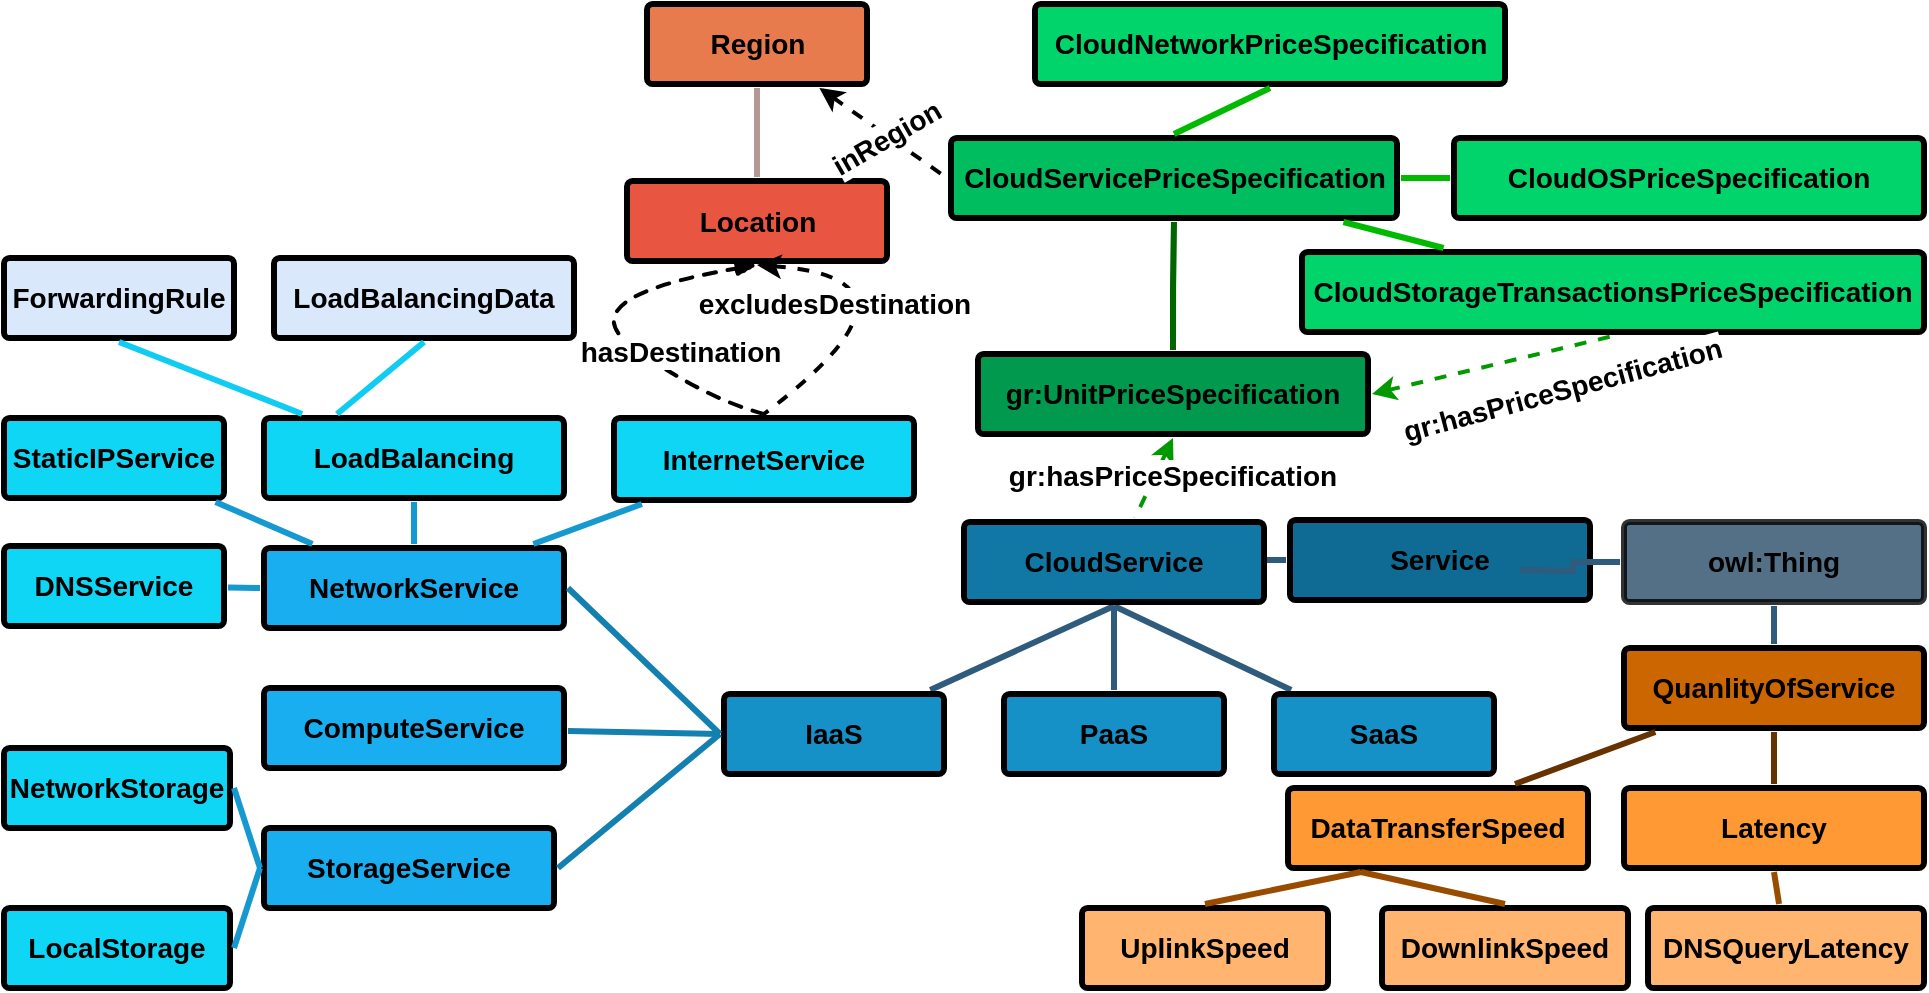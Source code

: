 <mxfile version="10.6.0" type="github"><diagram id="6a731a19-8d31-9384-78a2-239565b7b9f0" name="Page-1"><mxGraphModel dx="1378" dy="706" grid="1" gridSize="10" guides="1" tooltips="1" connect="1" arrows="1" fold="1" page="1" pageScale="1" pageWidth="1169" pageHeight="827" background="#ffffff" math="0" shadow="0"><root><mxCell id="0"/><mxCell id="1" parent="0"/><mxCell id="ms14fVQaWxtQWSle1kQn-1782" value="" style="edgeStyle=orthogonalEdgeStyle;rounded=0;orthogonalLoop=1;jettySize=auto;html=1;strokeWidth=3;strokeColor=#2F5B7C;endArrow=none;endFill=0;fontSize=14;fontStyle=1;fontColor=#000000;" parent="1" source="1749" target="ms14fVQaWxtQWSle1kQn-1780" edge="1"><mxGeometry relative="1" as="geometry"/></mxCell><mxCell id="1749" value="&lt;span style=&quot;font-size: 14px;&quot;&gt;Service&lt;/span&gt;" style="rounded=1;whiteSpace=wrap;html=1;shadow=0;labelBackgroundColor=none;strokeColor=#000000;strokeWidth=3;fillColor=#0F6B94;fontFamily=Helvetica;fontSize=14;fontColor=#000000;align=center;fontStyle=1;spacing=5;arcSize=7;perimeterSpacing=2;gradientColor=none;" parent="1" vertex="1"><mxGeometry x="654" y="272" width="150" height="40" as="geometry"/></mxCell><mxCell id="FsoG-N7MKdqPWlVFcKO2-1844" value="&lt;span style=&quot;font-size: 14px;&quot;&gt;owl:Thing&lt;/span&gt;" style="rounded=1;whiteSpace=wrap;html=1;shadow=0;labelBackgroundColor=none;strokeColor=#000000;strokeWidth=3;fillColor=#284D69;fontFamily=Helvetica;fontSize=14;fontColor=#000000;align=center;fontStyle=1;spacing=5;arcSize=7;perimeterSpacing=2;opacity=80;" parent="1" vertex="1"><mxGeometry x="821" y="273" width="150" height="40" as="geometry"/></mxCell><mxCell id="1757" value="" style="edgeStyle=none;rounded=0;jumpStyle=none;html=1;shadow=0;labelBackgroundColor=none;startArrow=none;startFill=0;endArrow=none;endFill=0;jettySize=auto;orthogonalLoop=1;strokeColor=#2F5B7C;strokeWidth=3;fontFamily=Helvetica;fontSize=14;fontColor=#000000;spacing=5;exitX=0.5;exitY=1;exitDx=0;exitDy=0;fontStyle=1" parent="1" source="ms14fVQaWxtQWSle1kQn-1780" target="1763" edge="1"><mxGeometry relative="1" as="geometry"><mxPoint x="581" y="341" as="sourcePoint"/></mxGeometry></mxCell><mxCell id="1758" value="" style="edgeStyle=none;rounded=0;jumpStyle=none;html=1;shadow=0;labelBackgroundColor=none;startArrow=none;startFill=0;endArrow=none;endFill=0;jettySize=auto;orthogonalLoop=1;strokeColor=#2F5B7C;strokeWidth=3;fontFamily=Helvetica;fontSize=14;fontColor=#000000;spacing=5;entryX=0.5;entryY=0;entryDx=0;entryDy=0;fontStyle=1" parent="1" source="ms14fVQaWxtQWSle1kQn-1780" target="FsoG-N7MKdqPWlVFcKO2-1854" edge="1"><mxGeometry relative="1" as="geometry"><mxPoint x="564.892" y="369" as="targetPoint"/></mxGeometry></mxCell><mxCell id="1759" value="" style="edgeStyle=none;rounded=0;jumpStyle=none;html=1;shadow=0;labelBackgroundColor=none;startArrow=none;startFill=0;endArrow=none;endFill=0;jettySize=auto;orthogonalLoop=1;strokeColor=#2F5B7C;strokeWidth=3;fontFamily=Helvetica;fontSize=14;fontColor=#000000;spacing=5;exitX=0.5;exitY=1;exitDx=0;exitDy=0;fontStyle=1" parent="1" source="ms14fVQaWxtQWSle1kQn-1780" target="FsoG-N7MKdqPWlVFcKO2-1853" edge="1"><mxGeometry relative="1" as="geometry"><mxPoint x="643.192" y="369" as="targetPoint"/></mxGeometry></mxCell><mxCell id="1760" value="NetworkService" style="rounded=1;whiteSpace=wrap;html=1;shadow=0;labelBackgroundColor=none;strokeColor=#000000;strokeWidth=3;fillColor=#19AEF0;fontFamily=Helvetica;fontSize=14;fontColor=#000000;align=center;spacing=5;fontStyle=1;arcSize=7;perimeterSpacing=2;comic=0;glass=0;" parent="1" vertex="1"><mxGeometry x="141" y="286" width="150" height="40" as="geometry"/></mxCell><mxCell id="1763" value="IaaS" style="rounded=1;whiteSpace=wrap;html=1;shadow=0;labelBackgroundColor=none;strokeColor=#000000;strokeWidth=3;fillColor=#1591C7;fontFamily=Helvetica;fontSize=14;fontColor=#000000;align=center;spacing=5;arcSize=7;perimeterSpacing=2;fontStyle=1" parent="1" vertex="1"><mxGeometry x="371" y="359" width="110" height="40" as="geometry"/></mxCell><mxCell id="ms14fVQaWxtQWSle1kQn-1780" value="&lt;span style=&quot;font-size: 14px;&quot;&gt;CloudService&lt;/span&gt;" style="rounded=1;whiteSpace=wrap;html=1;shadow=0;labelBackgroundColor=none;strokeColor=#000000;strokeWidth=3;fillColor=#1178A6;fontFamily=Helvetica;fontSize=14;fontColor=#000000;align=center;spacing=5;fontStyle=1;arcSize=7;perimeterSpacing=2;comic=0;glass=0;" parent="1" vertex="1"><mxGeometry x="491" y="273" width="150" height="40" as="geometry"/></mxCell><mxCell id="FsoG-N7MKdqPWlVFcKO2-1780" value="StorageService&lt;br style=&quot;font-size: 14px;&quot;&gt;" style="rounded=1;whiteSpace=wrap;html=1;shadow=0;labelBackgroundColor=none;strokeColor=#000000;strokeWidth=3;fillColor=#19AEF0;fontFamily=Helvetica;fontSize=14;fontColor=#000000;align=center;spacing=5;fontStyle=1;arcSize=7;perimeterSpacing=2;comic=0;glass=0;" parent="1" vertex="1"><mxGeometry x="141" y="426" width="145" height="40" as="geometry"/></mxCell><mxCell id="FsoG-N7MKdqPWlVFcKO2-1781" value="&lt;span style=&quot;font-size: 14px;&quot;&gt;ComputeService&lt;/span&gt;" style="rounded=1;whiteSpace=wrap;html=1;shadow=0;labelBackgroundColor=none;strokeColor=#000000;strokeWidth=3;fillColor=#19AEF0;fontFamily=Helvetica;fontSize=14;fontColor=#000000;align=center;spacing=5;fontStyle=1;arcSize=7;perimeterSpacing=2;comic=0;glass=0;" parent="1" vertex="1"><mxGeometry x="141" y="356" width="150" height="40" as="geometry"/></mxCell><mxCell id="FsoG-N7MKdqPWlVFcKO2-1782" value="LoadBalancing" style="rounded=1;whiteSpace=wrap;html=1;shadow=0;labelBackgroundColor=none;strokeColor=#000000;strokeWidth=3;fillColor=#0FD6F5;fontFamily=Helvetica;fontSize=14;fontColor=#000000;align=center;spacing=5;fontStyle=1;arcSize=7;perimeterSpacing=2;comic=0;glass=0;imageHeight=24;" parent="1" vertex="1"><mxGeometry x="141" y="221" width="150" height="40" as="geometry"/></mxCell><mxCell id="FsoG-N7MKdqPWlVFcKO2-1787" value="ForwardingRule" style="rounded=1;whiteSpace=wrap;html=1;shadow=0;labelBackgroundColor=none;strokeColor=#000000;strokeWidth=3;fillColor=#dae8fc;fontFamily=Helvetica;fontSize=14;align=center;spacing=5;fontStyle=1;arcSize=7;perimeterSpacing=2;comic=0;glass=0;fontColor=#000000;" parent="1" vertex="1"><mxGeometry x="11" y="141" width="115" height="40" as="geometry"/></mxCell><mxCell id="FsoG-N7MKdqPWlVFcKO2-1783" value="StaticIPService" style="rounded=1;whiteSpace=wrap;html=1;shadow=0;labelBackgroundColor=none;strokeColor=#000000;strokeWidth=3;fillColor=#0FD6F5;fontFamily=Helvetica;fontSize=14;fontColor=#000000;align=center;spacing=5;fontStyle=1;arcSize=7;perimeterSpacing=2;comic=0;glass=0;imageHeight=25;" parent="1" vertex="1"><mxGeometry x="11" y="221" width="110" height="40" as="geometry"/></mxCell><mxCell id="FsoG-N7MKdqPWlVFcKO2-1784" value="DNSService" style="rounded=1;whiteSpace=wrap;html=1;shadow=0;labelBackgroundColor=none;strokeColor=#000000;strokeWidth=3;fillColor=#0FD6F5;fontFamily=Helvetica;fontSize=14;fontColor=#000000;align=center;spacing=5;fontStyle=1;arcSize=7;perimeterSpacing=2;comic=0;glass=0;" parent="1" vertex="1"><mxGeometry x="11" y="285" width="110" height="40" as="geometry"/></mxCell><mxCell id="FsoG-N7MKdqPWlVFcKO2-1785" value="InternetService" style="rounded=1;whiteSpace=wrap;html=1;shadow=0;labelBackgroundColor=none;strokeColor=#000000;strokeWidth=3;fillColor=#0FD6F5;fontFamily=Helvetica;fontSize=14;fontColor=#000000;align=center;spacing=5;fontStyle=1;arcSize=7;perimeterSpacing=2;comic=0;glass=0;" parent="1" vertex="1"><mxGeometry x="316" y="221" width="150" height="41" as="geometry"/></mxCell><mxCell id="FsoG-N7MKdqPWlVFcKO2-1789" value="" style="edgeStyle=none;rounded=0;jumpStyle=none;html=1;shadow=0;labelBackgroundColor=none;startArrow=none;startFill=0;endArrow=none;endFill=0;jettySize=auto;orthogonalLoop=1;strokeColor=#1380B0;strokeWidth=3;fontFamily=Helvetica;fontSize=14;fontColor=#000000;spacing=5;exitX=0;exitY=0.5;exitDx=0;exitDy=0;fontStyle=1" parent="1" source="1763" target="FsoG-N7MKdqPWlVFcKO2-1781" edge="1"><mxGeometry relative="1" as="geometry"><mxPoint x="422.5" y="461.5" as="sourcePoint"/><mxPoint x="330.863" y="555" as="targetPoint"/></mxGeometry></mxCell><mxCell id="FsoG-N7MKdqPWlVFcKO2-1790" value="" style="edgeStyle=none;rounded=0;jumpStyle=none;html=1;shadow=0;labelBackgroundColor=none;startArrow=none;startFill=0;endArrow=none;endFill=0;jettySize=auto;orthogonalLoop=1;strokeColor=#1380B0;strokeWidth=3;fontFamily=Helvetica;fontSize=14;fontColor=#000000;spacing=5;exitX=0;exitY=0.5;exitDx=0;exitDy=0;entryX=1;entryY=0.5;entryDx=0;entryDy=0;fontStyle=1" parent="1" source="1763" target="FsoG-N7MKdqPWlVFcKO2-1780" edge="1"><mxGeometry relative="1" as="geometry"><mxPoint x="324" y="442" as="sourcePoint"/><mxPoint x="303" y="441.893" as="targetPoint"/></mxGeometry></mxCell><mxCell id="FsoG-N7MKdqPWlVFcKO2-1791" value="" style="edgeStyle=none;rounded=0;jumpStyle=none;html=1;shadow=0;labelBackgroundColor=none;startArrow=none;startFill=0;endArrow=none;endFill=0;jettySize=auto;orthogonalLoop=1;strokeColor=#1380B0;strokeWidth=3;fontFamily=Helvetica;fontSize=14;fontColor=#000000;spacing=5;entryX=1;entryY=0.5;entryDx=0;entryDy=0;exitX=0;exitY=0.5;exitDx=0;exitDy=0;fontStyle=1" parent="1" source="1763" target="1760" edge="1"><mxGeometry relative="1" as="geometry"><mxPoint x="401" y="474" as="sourcePoint"/><mxPoint x="303" y="541" as="targetPoint"/></mxGeometry></mxCell><mxCell id="FsoG-N7MKdqPWlVFcKO2-1792" value="" style="edgeStyle=none;rounded=0;jumpStyle=none;html=1;shadow=0;labelBackgroundColor=none;startArrow=none;startFill=0;endArrow=none;endFill=0;jettySize=auto;orthogonalLoop=1;strokeColor=#1698D1;strokeWidth=3;fontFamily=Helvetica;fontSize=14;fontColor=#000000;spacing=5;fontStyle=1" parent="1" source="1760" target="FsoG-N7MKdqPWlVFcKO2-1782" edge="1"><mxGeometry relative="1" as="geometry"><mxPoint x="401" y="410" as="sourcePoint"/><mxPoint x="303" y="332" as="targetPoint"/></mxGeometry></mxCell><mxCell id="FsoG-N7MKdqPWlVFcKO2-1793" value="" style="edgeStyle=none;rounded=0;jumpStyle=none;html=1;shadow=0;labelBackgroundColor=none;startArrow=none;startFill=0;endArrow=none;endFill=0;jettySize=auto;orthogonalLoop=1;strokeColor=#1698D1;strokeWidth=3;fontFamily=Helvetica;fontSize=14;fontColor=#000000;spacing=5;exitX=0;exitY=0.5;exitDx=0;exitDy=0;fontStyle=1" parent="1" source="1760" target="FsoG-N7MKdqPWlVFcKO2-1784" edge="1"><mxGeometry relative="1" as="geometry"><mxPoint x="226" y="300" as="sourcePoint"/><mxPoint x="226" y="287.5" as="targetPoint"/></mxGeometry></mxCell><mxCell id="FsoG-N7MKdqPWlVFcKO2-1794" value="" style="edgeStyle=none;rounded=0;jumpStyle=none;html=1;shadow=0;labelBackgroundColor=none;startArrow=none;startFill=0;endArrow=none;endFill=0;jettySize=auto;orthogonalLoop=1;strokeColor=#1698D1;strokeWidth=3;fontFamily=Helvetica;fontSize=14;fontColor=#000000;spacing=5;fontStyle=1" parent="1" source="1760" target="FsoG-N7MKdqPWlVFcKO2-1783" edge="1"><mxGeometry relative="1" as="geometry"><mxPoint x="149" y="332" as="sourcePoint"/><mxPoint x="133" y="332" as="targetPoint"/></mxGeometry></mxCell><mxCell id="FsoG-N7MKdqPWlVFcKO2-1795" value="" style="edgeStyle=none;rounded=0;jumpStyle=none;html=1;shadow=0;labelBackgroundColor=none;startArrow=none;startFill=0;endArrow=none;endFill=0;jettySize=auto;orthogonalLoop=1;strokeColor=#1698D1;strokeWidth=3;fontFamily=Helvetica;fontSize=14;fontColor=#000000;spacing=5;fontStyle=1" parent="1" source="1760" target="FsoG-N7MKdqPWlVFcKO2-1785" edge="1"><mxGeometry relative="1" as="geometry"><mxPoint x="154.889" y="300" as="sourcePoint"/><mxPoint x="127.111" y="287.5" as="targetPoint"/></mxGeometry></mxCell><mxCell id="FsoG-N7MKdqPWlVFcKO2-1796" value="LoadBalancingData" style="rounded=1;whiteSpace=wrap;html=1;shadow=0;labelBackgroundColor=none;strokeColor=#000000;strokeWidth=3;fillColor=#dae8fc;fontFamily=Helvetica;fontSize=14;align=center;spacing=5;fontStyle=1;arcSize=7;perimeterSpacing=2;comic=0;glass=0;fontColor=#000000;" parent="1" vertex="1"><mxGeometry x="146" y="141" width="150" height="40" as="geometry"/></mxCell><mxCell id="FsoG-N7MKdqPWlVFcKO2-1797" value="" style="edgeStyle=none;rounded=0;jumpStyle=none;html=1;shadow=0;labelBackgroundColor=none;startArrow=none;startFill=0;endArrow=none;endFill=0;jettySize=auto;orthogonalLoop=1;strokeColor=#11CCF2;strokeWidth=3;fontFamily=Helvetica;fontSize=14;fontColor=#000000;spacing=5;entryX=0.5;entryY=1;entryDx=0;entryDy=0;fontStyle=1" parent="1" source="FsoG-N7MKdqPWlVFcKO2-1782" target="FsoG-N7MKdqPWlVFcKO2-1787" edge="1"><mxGeometry relative="1" as="geometry"><mxPoint x="141" y="214" as="sourcePoint"/><mxPoint x="127.111" y="287.5" as="targetPoint"/></mxGeometry></mxCell><mxCell id="FsoG-N7MKdqPWlVFcKO2-1798" value="" style="edgeStyle=none;rounded=0;jumpStyle=none;html=1;shadow=0;labelBackgroundColor=none;startArrow=none;startFill=0;endArrow=none;endFill=0;jettySize=auto;orthogonalLoop=1;strokeColor=#11CCF2;strokeWidth=3;fontFamily=Helvetica;fontSize=14;fontColor=#000000;spacing=5;entryX=0.5;entryY=1;entryDx=0;entryDy=0;exitX=0.25;exitY=0;exitDx=0;exitDy=0;fontStyle=1" parent="1" source="FsoG-N7MKdqPWlVFcKO2-1782" target="FsoG-N7MKdqPWlVFcKO2-1796" edge="1"><mxGeometry relative="1" as="geometry"><mxPoint x="171" y="214" as="sourcePoint"/><mxPoint x="179.254" y="193" as="targetPoint"/></mxGeometry></mxCell><mxCell id="FsoG-N7MKdqPWlVFcKO2-1814" value="" style="edgeStyle=orthogonalEdgeStyle;curved=1;comic=0;jumpStyle=none;orthogonalLoop=1;jettySize=auto;html=1;shadow=0;labelBackgroundColor=none;startArrow=none;startFill=0;endArrow=none;endFill=0;strokeColor=#6B312F;strokeWidth=3;fontSize=14;opacity=50;fontStyle=1;fontColor=#000000;" parent="1" source="FsoG-N7MKdqPWlVFcKO2-1799" target="FsoG-N7MKdqPWlVFcKO2-1813" edge="1"><mxGeometry relative="1" as="geometry"/></mxCell><mxCell id="FsoG-N7MKdqPWlVFcKO2-1799" value="Location" style="rounded=1;whiteSpace=wrap;html=1;shadow=0;labelBackgroundColor=none;strokeColor=#000000;strokeWidth=3;fillColor=#e85642;fontFamily=Helvetica;fontSize=14;fontColor=#000000;align=center;spacing=5;fontStyle=1;arcSize=7;perimeterSpacing=2;" parent="1" vertex="1"><mxGeometry x="322.5" y="102.5" width="130" height="40" as="geometry"/></mxCell><mxCell id="FsoG-N7MKdqPWlVFcKO2-1813" value="Region" style="rounded=1;whiteSpace=wrap;html=1;shadow=0;labelBackgroundColor=none;strokeColor=#000000;strokeWidth=3;fillColor=#E87B4D;fontFamily=Helvetica;fontSize=14;fontColor=#000000;align=center;spacing=5;fontStyle=1;arcSize=7;perimeterSpacing=2;" parent="1" vertex="1"><mxGeometry x="332.5" y="14" width="110" height="40" as="geometry"/></mxCell><mxCell id="FsoG-N7MKdqPWlVFcKO2-1809" value="" style="endArrow=none;html=1;shadow=0;labelBackgroundColor=none;strokeColor=#000000;strokeWidth=2;fontSize=14;exitX=0.5;exitY=1;exitDx=0;exitDy=0;entryX=0.5;entryY=0;entryDx=0;entryDy=0;curved=1;startArrow=classic;startFill=1;endFill=0;dashed=1;fontStyle=1;fontColor=#000000;" parent="1" source="FsoG-N7MKdqPWlVFcKO2-1799" target="FsoG-N7MKdqPWlVFcKO2-1785" edge="1"><mxGeometry width="50" height="50" relative="1" as="geometry"><mxPoint x="-29" y="631" as="sourcePoint"/><mxPoint x="21" y="581" as="targetPoint"/><Array as="points"><mxPoint x="481" y="151"/></Array></mxGeometry></mxCell><mxCell id="FsoG-N7MKdqPWlVFcKO2-1812" value="excludesDestination" style="text;html=1;resizable=0;points=[];align=center;verticalAlign=middle;labelBackgroundColor=#ffffff;fontSize=14;fontStyle=1;fontColor=#000000;" parent="FsoG-N7MKdqPWlVFcKO2-1809" vertex="1" connectable="0"><mxGeometry x="0.352" y="-13" relative="1" as="geometry"><mxPoint x="-10.5" y="-4" as="offset"/></mxGeometry></mxCell><mxCell id="FsoG-N7MKdqPWlVFcKO2-1810" value="" style="comic=1;strokeWidth=2;endArrow=blockThin;html=1;fontFamily=Comic Sans MS;fontStyle=1;shadow=0;labelBackgroundColor=none;entryX=0.5;entryY=1;entryDx=0;entryDy=0;curved=1;dashed=1;exitX=0.5;exitY=0;exitDx=0;exitDy=0;fontSize=14;fontColor=#000000;" parent="1" source="FsoG-N7MKdqPWlVFcKO2-1785" target="FsoG-N7MKdqPWlVFcKO2-1799" edge="1"><mxGeometry width="50" height="50" relative="1" as="geometry"><mxPoint x="391" y="211" as="sourcePoint"/><mxPoint x="401" y="121" as="targetPoint"/><Array as="points"><mxPoint x="361" y="211"/><mxPoint x="291" y="161"/></Array></mxGeometry></mxCell><mxCell id="FsoG-N7MKdqPWlVFcKO2-1811" value="hasDestination" style="text;html=1;resizable=0;points=[];align=center;verticalAlign=middle;labelBackgroundColor=#ffffff;fontSize=14;fontStyle=1;fontColor=#000000;" parent="FsoG-N7MKdqPWlVFcKO2-1810" vertex="1" connectable="0"><mxGeometry x="-0.186" y="-16" relative="1" as="geometry"><mxPoint x="24.5" y="22.5" as="offset"/></mxGeometry></mxCell><mxCell id="FsoG-N7MKdqPWlVFcKO2-1821" value="" style="edgeStyle=orthogonalEdgeStyle;curved=1;comic=0;jumpStyle=none;orthogonalLoop=1;jettySize=auto;html=1;shadow=0;labelBackgroundColor=none;startArrow=none;startFill=0;endArrow=none;endFill=0;strokeColor=#548A80;strokeWidth=3;fontSize=14;opacity=50;fontStyle=1;fontColor=#000000;" parent="1" source="FsoG-N7MKdqPWlVFcKO2-1817" target="FsoG-N7MKdqPWlVFcKO2-1820" edge="1"><mxGeometry relative="1" as="geometry"/></mxCell><mxCell id="FsoG-N7MKdqPWlVFcKO2-1822" value="" style="edgeStyle=orthogonalEdgeStyle;comic=0;jumpStyle=none;orthogonalLoop=1;jettySize=auto;html=1;shadow=0;labelBackgroundColor=none;startArrow=none;startFill=0;endArrow=none;endFill=0;strokeColor=#006600;strokeWidth=3;fontSize=14;rounded=0;fontStyle=1;fontColor=#000000;" parent="1" source="FsoG-N7MKdqPWlVFcKO2-1817" target="FsoG-N7MKdqPWlVFcKO2-1820" edge="1"><mxGeometry relative="1" as="geometry"/></mxCell><mxCell id="FsoG-N7MKdqPWlVFcKO2-1817" value="gr:UnitPriceSpecification" style="rounded=1;whiteSpace=wrap;html=1;shadow=0;labelBackgroundColor=none;strokeColor=#000000;strokeWidth=3;fillColor=#00994D;fontFamily=Helvetica;fontSize=14;fontColor=#000000;align=center;spacing=5;fontStyle=1;arcSize=7;perimeterSpacing=2;imageHeight=24;resizeHeight=0;" parent="1" vertex="1"><mxGeometry x="498" y="189" width="195" height="40" as="geometry"/></mxCell><mxCell id="FsoG-N7MKdqPWlVFcKO2-1820" value="CloudServicePriceSpecification" style="rounded=1;whiteSpace=wrap;html=1;shadow=0;labelBackgroundColor=none;strokeColor=#000000;strokeWidth=3;fillColor=#00BD5F;fontFamily=Helvetica;fontSize=14;fontColor=#000000;align=center;spacing=5;fontStyle=1;arcSize=7;perimeterSpacing=2;" parent="1" vertex="1"><mxGeometry x="484.5" y="81" width="223" height="40" as="geometry"/></mxCell><mxCell id="FsoG-N7MKdqPWlVFcKO2-1825" value="" style="edgeStyle=none;rounded=0;jumpStyle=none;html=1;shadow=0;labelBackgroundColor=none;startArrow=classic;startFill=1;endArrow=none;endFill=0;jettySize=auto;orthogonalLoop=1;strokeColor=#009900;strokeWidth=2;fontFamily=Helvetica;fontSize=14;fontColor=#000000;spacing=5;exitX=0.5;exitY=1;exitDx=0;exitDy=0;dashed=1;fontStyle=1" parent="1" source="FsoG-N7MKdqPWlVFcKO2-1817" target="ms14fVQaWxtQWSle1kQn-1780" edge="1"><mxGeometry relative="1" as="geometry"><mxPoint x="733.23" y="181" as="sourcePoint"/><mxPoint x="730.77" y="243" as="targetPoint"/></mxGeometry></mxCell><mxCell id="FsoG-N7MKdqPWlVFcKO2-1826" value="gr:hasPriceSpecification" style="text;html=1;resizable=0;points=[];align=center;verticalAlign=middle;labelBackgroundColor=#ffffff;fontSize=14;fontStyle=1;fontColor=#000000;" parent="FsoG-N7MKdqPWlVFcKO2-1825" vertex="1" connectable="0"><mxGeometry x="-0.323" y="1" relative="1" as="geometry"><mxPoint x="5" y="5" as="offset"/></mxGeometry></mxCell><mxCell id="FsoG-N7MKdqPWlVFcKO2-1827" value="CloudStorageTransactionsPriceSpecification" style="rounded=1;whiteSpace=wrap;html=1;shadow=0;labelBackgroundColor=none;strokeColor=#000000;strokeWidth=3;fillColor=#00D46A;fontFamily=Helvetica;fontSize=14;fontColor=#000000;align=center;spacing=5;fontStyle=1;arcSize=7;perimeterSpacing=2;" parent="1" vertex="1"><mxGeometry x="660" y="138" width="311" height="40" as="geometry"/></mxCell><mxCell id="FsoG-N7MKdqPWlVFcKO2-1828" value="CloudOSPriceSpecification" style="rounded=1;whiteSpace=wrap;html=1;shadow=0;labelBackgroundColor=none;strokeColor=#000000;strokeWidth=3;fillColor=#00D46A;fontFamily=Helvetica;fontSize=14;fontColor=#000000;align=center;spacing=5;fontStyle=1;arcSize=7;perimeterSpacing=2;" parent="1" vertex="1"><mxGeometry x="736" y="81" width="235" height="40" as="geometry"/></mxCell><mxCell id="FsoG-N7MKdqPWlVFcKO2-1829" value="CloudNetworkPriceSpecification" style="rounded=1;whiteSpace=wrap;html=1;shadow=0;labelBackgroundColor=none;strokeColor=#000000;strokeWidth=3;fillColor=#00D46A;fontFamily=Helvetica;fontSize=14;fontColor=#000000;align=center;spacing=5;fontStyle=1;arcSize=7;perimeterSpacing=2;" parent="1" vertex="1"><mxGeometry x="526.5" y="14" width="235" height="40" as="geometry"/></mxCell><mxCell id="FsoG-N7MKdqPWlVFcKO2-1833" value="" style="edgeStyle=none;rounded=0;jumpStyle=none;html=1;shadow=0;labelBackgroundColor=none;startArrow=none;startFill=0;endArrow=none;endFill=0;jettySize=auto;orthogonalLoop=1;strokeColor=#00BA00;strokeWidth=3;fontFamily=Helvetica;fontSize=14;fontColor=#000000;spacing=5;fontStyle=1" parent="1" source="FsoG-N7MKdqPWlVFcKO2-1820" target="FsoG-N7MKdqPWlVFcKO2-1828" edge="1"><mxGeometry relative="1" as="geometry"><mxPoint x="784" y="32" as="sourcePoint"/><mxPoint x="834" y="1" as="targetPoint"/></mxGeometry></mxCell><mxCell id="FsoG-N7MKdqPWlVFcKO2-1835" value="" style="edgeStyle=none;rounded=0;jumpStyle=none;html=1;shadow=0;labelBackgroundColor=none;startArrow=none;startFill=0;endArrow=none;endFill=0;jettySize=auto;orthogonalLoop=1;strokeColor=#00BA00;strokeWidth=3;fontFamily=Helvetica;fontSize=14;fontColor=#000000;spacing=5;exitX=0.5;exitY=0;exitDx=0;exitDy=0;entryX=0.5;entryY=1;entryDx=0;entryDy=0;fontStyle=1" parent="1" source="FsoG-N7MKdqPWlVFcKO2-1820" target="FsoG-N7MKdqPWlVFcKO2-1829" edge="1"><mxGeometry relative="1" as="geometry"><mxPoint x="738" y="59" as="sourcePoint"/><mxPoint x="842.857" y="23" as="targetPoint"/><Array as="points"/></mxGeometry></mxCell><mxCell id="FsoG-N7MKdqPWlVFcKO2-1837" value="" style="edgeStyle=none;rounded=0;jumpStyle=none;html=1;shadow=0;labelBackgroundColor=none;startArrow=none;startFill=0;endArrow=none;endFill=0;jettySize=auto;orthogonalLoop=1;strokeColor=#00BA00;strokeWidth=3;fontFamily=Helvetica;fontSize=14;fontColor=#000000;spacing=5;fontStyle=1" parent="1" source="FsoG-N7MKdqPWlVFcKO2-1820" target="FsoG-N7MKdqPWlVFcKO2-1827" edge="1"><mxGeometry relative="1" as="geometry"><mxPoint x="738" y="59" as="sourcePoint"/><mxPoint x="842.857" y="23" as="targetPoint"/></mxGeometry></mxCell><mxCell id="FsoG-N7MKdqPWlVFcKO2-1839" value="" style="edgeStyle=none;rounded=0;jumpStyle=none;html=1;shadow=0;labelBackgroundColor=none;startArrow=classic;startFill=1;endArrow=none;endFill=0;jettySize=auto;orthogonalLoop=1;strokeColor=#009900;strokeWidth=2;fontFamily=Helvetica;fontSize=14;fontColor=#000000;spacing=5;entryX=0.5;entryY=1;entryDx=0;entryDy=0;exitX=1;exitY=0.5;exitDx=0;exitDy=0;dashed=1;fontStyle=1" parent="1" source="FsoG-N7MKdqPWlVFcKO2-1817" target="FsoG-N7MKdqPWlVFcKO2-1827" edge="1"><mxGeometry relative="1" as="geometry"><mxPoint x="989" y="161" as="sourcePoint"/><mxPoint x="679" y="273.5" as="targetPoint"/></mxGeometry></mxCell><mxCell id="FsoG-N7MKdqPWlVFcKO2-1840" value="gr:hasPriceSpecification" style="text;html=1;resizable=0;points=[];align=center;verticalAlign=middle;labelBackgroundColor=#ffffff;fontSize=14;rotation=-15;fontStyle=1;fontColor=#000000;" parent="FsoG-N7MKdqPWlVFcKO2-1839" vertex="1" connectable="0"><mxGeometry x="-0.323" y="1" relative="1" as="geometry"><mxPoint x="54" y="9" as="offset"/></mxGeometry></mxCell><mxCell id="FsoG-N7MKdqPWlVFcKO2-1841" value="" style="edgeStyle=none;rounded=0;jumpStyle=none;html=1;shadow=0;labelBackgroundColor=none;startArrow=classic;startFill=1;endArrow=none;endFill=0;jettySize=auto;orthogonalLoop=1;strokeColor=#000000;strokeWidth=2;fontFamily=Helvetica;fontSize=14;fontColor=#000000;spacing=5;entryX=0;entryY=0.5;entryDx=0;entryDy=0;dashed=1;fontStyle=1" parent="1" source="FsoG-N7MKdqPWlVFcKO2-1813" target="FsoG-N7MKdqPWlVFcKO2-1820" edge="1"><mxGeometry relative="1" as="geometry"><mxPoint x="779" y="181" as="sourcePoint"/><mxPoint x="964" y="113" as="targetPoint"/></mxGeometry></mxCell><mxCell id="FsoG-N7MKdqPWlVFcKO2-1842" value="inRegion&lt;br style=&quot;font-size: 14px;&quot;&gt;" style="text;html=1;resizable=0;points=[];align=center;verticalAlign=middle;labelBackgroundColor=#ffffff;fontSize=14;rotation=-30;fontStyle=1;fontColor=#000000;" parent="FsoG-N7MKdqPWlVFcKO2-1841" vertex="1" connectable="0"><mxGeometry x="-0.323" y="1" relative="1" as="geometry"><mxPoint x="11" y="10.5" as="offset"/></mxGeometry></mxCell><mxCell id="FsoG-N7MKdqPWlVFcKO2-1846" value="" style="edgeStyle=orthogonalEdgeStyle;rounded=0;orthogonalLoop=1;jettySize=auto;html=1;strokeWidth=3;strokeColor=#2F5B7C;endArrow=none;endFill=0;entryX=1;entryY=0.5;entryDx=0;entryDy=0;fontSize=14;fontStyle=1;fontColor=#000000;" parent="1" source="FsoG-N7MKdqPWlVFcKO2-1844" edge="1"><mxGeometry relative="1" as="geometry"><mxPoint x="625" y="316" as="sourcePoint"/><mxPoint x="769" y="297" as="targetPoint"/></mxGeometry></mxCell><mxCell id="FsoG-N7MKdqPWlVFcKO2-1847" value="QuanlityOfService" style="rounded=1;whiteSpace=wrap;html=1;shadow=0;labelBackgroundColor=none;strokeColor=#000000;strokeWidth=3;fillColor=#CC6600;fontFamily=Helvetica;fontSize=14;fontColor=#000000;align=center;fontStyle=1;spacing=5;arcSize=7;perimeterSpacing=2;" parent="1" vertex="1"><mxGeometry x="821" y="336" width="150" height="40" as="geometry"/></mxCell><mxCell id="FsoG-N7MKdqPWlVFcKO2-1848" value="&lt;span style=&quot;font-size: 14px;&quot;&gt;DataTransferSpeed&lt;/span&gt;" style="rounded=1;whiteSpace=wrap;html=1;shadow=0;labelBackgroundColor=none;strokeColor=#000000;strokeWidth=3;fillColor=#FF9933;fontFamily=Helvetica;fontSize=14;fontColor=#000000;align=center;spacing=5;fontStyle=1;arcSize=7;perimeterSpacing=2;comic=0;glass=0;" parent="1" vertex="1"><mxGeometry x="653" y="406" width="150" height="40" as="geometry"/></mxCell><mxCell id="FsoG-N7MKdqPWlVFcKO2-1849" value="&lt;span style=&quot;font-size: 14px;&quot;&gt;Latency&lt;/span&gt;" style="rounded=1;whiteSpace=wrap;html=1;shadow=0;labelBackgroundColor=none;strokeColor=#000000;strokeWidth=3;fillColor=#FF9933;fontFamily=Helvetica;fontSize=14;fontColor=#000000;align=center;spacing=5;fontStyle=1;arcSize=7;perimeterSpacing=2;comic=0;glass=0;" parent="1" vertex="1"><mxGeometry x="821" y="406" width="150" height="40" as="geometry"/></mxCell><mxCell id="FsoG-N7MKdqPWlVFcKO2-1850" value="" style="edgeStyle=orthogonalEdgeStyle;rounded=0;orthogonalLoop=1;jettySize=auto;html=1;strokeWidth=3;strokeColor=#2F5B7C;endArrow=none;endFill=0;exitX=0.5;exitY=0;exitDx=0;exitDy=0;fontSize=14;fontStyle=1;fontColor=#000000;" parent="1" source="FsoG-N7MKdqPWlVFcKO2-1847" target="FsoG-N7MKdqPWlVFcKO2-1844" edge="1"><mxGeometry relative="1" as="geometry"><mxPoint x="827" y="316" as="sourcePoint"/><mxPoint x="746" y="316" as="targetPoint"/></mxGeometry></mxCell><mxCell id="FsoG-N7MKdqPWlVFcKO2-1851" value="" style="edgeStyle=none;rounded=0;jumpStyle=none;html=1;shadow=0;labelBackgroundColor=none;startArrow=none;startFill=0;endArrow=none;endFill=0;jettySize=auto;orthogonalLoop=1;strokeColor=#663300;strokeWidth=3;fontFamily=Helvetica;fontSize=14;fontColor=#000000;spacing=5;entryX=0.5;entryY=0;entryDx=0;entryDy=0;fontStyle=1" parent="1" source="FsoG-N7MKdqPWlVFcKO2-1847" target="FsoG-N7MKdqPWlVFcKO2-1849" edge="1"><mxGeometry relative="1" as="geometry"><mxPoint x="847" y="451" as="sourcePoint"/><mxPoint x="940.729" y="509.5" as="targetPoint"/></mxGeometry></mxCell><mxCell id="FsoG-N7MKdqPWlVFcKO2-1852" value="" style="edgeStyle=none;rounded=0;jumpStyle=none;html=1;shadow=0;labelBackgroundColor=none;startArrow=none;startFill=0;endArrow=none;endFill=0;jettySize=auto;orthogonalLoop=1;strokeColor=#663300;strokeWidth=3;fontFamily=Helvetica;fontSize=14;fontColor=#000000;spacing=5;entryX=0.75;entryY=0;entryDx=0;entryDy=0;fontStyle=1" parent="1" source="FsoG-N7MKdqPWlVFcKO2-1847" target="FsoG-N7MKdqPWlVFcKO2-1848" edge="1"><mxGeometry relative="1" as="geometry"><mxPoint x="787" y="474" as="sourcePoint"/><mxPoint x="925" y="509" as="targetPoint"/></mxGeometry></mxCell><mxCell id="FsoG-N7MKdqPWlVFcKO2-1853" value="SaaS" style="rounded=1;whiteSpace=wrap;html=1;shadow=0;labelBackgroundColor=none;strokeColor=#000000;strokeWidth=3;fillColor=#1591C7;fontFamily=Helvetica;fontSize=14;fontColor=#000000;align=center;spacing=5;arcSize=7;perimeterSpacing=2;fontStyle=1" parent="1" vertex="1"><mxGeometry x="646" y="359" width="110" height="40" as="geometry"/></mxCell><mxCell id="FsoG-N7MKdqPWlVFcKO2-1854" value="PaaS" style="rounded=1;whiteSpace=wrap;html=1;shadow=0;labelBackgroundColor=none;strokeColor=#000000;strokeWidth=3;fillColor=#1591C7;fontFamily=Helvetica;fontSize=14;fontColor=#000000;align=center;spacing=5;arcSize=7;perimeterSpacing=2;fontStyle=1" parent="1" vertex="1"><mxGeometry x="511" y="359" width="110" height="40" as="geometry"/></mxCell><mxCell id="FsoG-N7MKdqPWlVFcKO2-1857" value="&lt;span style=&quot;font-size: 14px;&quot;&gt;DNSQueryLatency&lt;/span&gt;" style="rounded=1;whiteSpace=wrap;html=1;shadow=0;labelBackgroundColor=none;strokeColor=#000000;strokeWidth=3;fillColor=#FFB570;fontFamily=Helvetica;fontSize=14;fontColor=#000000;align=center;spacing=5;arcSize=7;perimeterSpacing=2;fontStyle=1;gradientColor=none;" parent="1" vertex="1"><mxGeometry x="833" y="466" width="138" height="40" as="geometry"/></mxCell><mxCell id="FsoG-N7MKdqPWlVFcKO2-1858" value="" style="edgeStyle=none;rounded=0;jumpStyle=none;html=1;shadow=0;labelBackgroundColor=none;startArrow=none;startFill=0;endArrow=none;endFill=0;jettySize=auto;orthogonalLoop=1;strokeColor=#994C00;strokeWidth=3;fontFamily=Helvetica;fontSize=14;fontColor=#000000;spacing=5;exitX=0.5;exitY=1;exitDx=0;exitDy=0;fontStyle=1" parent="1" source="FsoG-N7MKdqPWlVFcKO2-1849" target="FsoG-N7MKdqPWlVFcKO2-1857" edge="1"><mxGeometry relative="1" as="geometry"><mxPoint x="921.5" y="434" as="sourcePoint"/><mxPoint x="840.5" y="501" as="targetPoint"/></mxGeometry></mxCell><mxCell id="FsoG-N7MKdqPWlVFcKO2-1859" value="&lt;span style=&quot;font-size: 14px;&quot;&gt;DownlinkSpeed&lt;/span&gt;&lt;br style=&quot;font-size: 14px;&quot;&gt;" style="rounded=1;whiteSpace=wrap;html=1;shadow=0;labelBackgroundColor=none;strokeColor=#000000;strokeWidth=3;fillColor=#FFB570;fontFamily=Helvetica;fontSize=14;fontColor=#000000;align=center;spacing=5;arcSize=7;perimeterSpacing=2;fontStyle=1" parent="1" vertex="1"><mxGeometry x="700" y="466" width="123" height="40" as="geometry"/></mxCell><mxCell id="FsoG-N7MKdqPWlVFcKO2-1861" value="&lt;span style=&quot;font-size: 14px;&quot;&gt;UplinkSpeed&lt;/span&gt;&lt;br style=&quot;font-size: 14px;&quot;&gt;" style="rounded=1;whiteSpace=wrap;html=1;shadow=0;labelBackgroundColor=none;strokeColor=#000000;strokeWidth=3;fillColor=#FFB570;fontFamily=Helvetica;fontSize=14;fontColor=#000000;align=center;spacing=5;arcSize=7;perimeterSpacing=2;fontStyle=1" parent="1" vertex="1"><mxGeometry x="550" y="466" width="123" height="40" as="geometry"/></mxCell><mxCell id="FsoG-N7MKdqPWlVFcKO2-1862" value="" style="edgeStyle=none;rounded=0;jumpStyle=none;html=1;shadow=0;labelBackgroundColor=none;startArrow=none;startFill=0;endArrow=none;endFill=0;jettySize=auto;orthogonalLoop=1;strokeColor=#994C00;strokeWidth=3;fontFamily=Helvetica;fontSize=14;fontColor=#000000;spacing=5;exitX=0.25;exitY=1;exitDx=0;exitDy=0;entryX=0.5;entryY=0;entryDx=0;entryDy=0;fontStyle=1" parent="1" source="FsoG-N7MKdqPWlVFcKO2-1848" target="FsoG-N7MKdqPWlVFcKO2-1859" edge="1"><mxGeometry relative="1" as="geometry"><mxPoint x="925" y="473" as="sourcePoint"/><mxPoint x="925" y="489" as="targetPoint"/></mxGeometry></mxCell><mxCell id="FsoG-N7MKdqPWlVFcKO2-1863" value="" style="edgeStyle=none;rounded=0;jumpStyle=none;html=1;shadow=0;labelBackgroundColor=none;startArrow=none;startFill=0;endArrow=none;endFill=0;jettySize=auto;orthogonalLoop=1;strokeColor=#994C00;strokeWidth=3;fontFamily=Helvetica;fontSize=14;fontColor=#000000;spacing=5;exitX=0.25;exitY=1;exitDx=0;exitDy=0;entryX=0.5;entryY=0;entryDx=0;entryDy=0;fontStyle=1" parent="1" source="FsoG-N7MKdqPWlVFcKO2-1848" target="FsoG-N7MKdqPWlVFcKO2-1861" edge="1"><mxGeometry relative="1" as="geometry"><mxPoint x="738" y="473" as="sourcePoint"/><mxPoint x="750.842" y="489" as="targetPoint"/></mxGeometry></mxCell><mxCell id="FsoG-N7MKdqPWlVFcKO2-1865" value="&lt;span style=&quot;font-size: 14px;&quot;&gt;NetworkStorage&lt;/span&gt;&lt;br style=&quot;font-size: 14px;&quot;&gt;" style="rounded=1;whiteSpace=wrap;html=1;shadow=0;labelBackgroundColor=none;strokeColor=#000000;strokeWidth=3;fillColor=#0FD6F5;fontFamily=Helvetica;fontSize=14;fontColor=#000000;align=center;spacing=5;arcSize=7;perimeterSpacing=2;fontStyle=1" parent="1" vertex="1"><mxGeometry x="11" y="386" width="113" height="40" as="geometry"/></mxCell><mxCell id="FsoG-N7MKdqPWlVFcKO2-1866" value="&lt;span style=&quot;font-size: 14px;&quot;&gt;LocalStorage&lt;/span&gt;&lt;br style=&quot;font-size: 14px;&quot;&gt;" style="rounded=1;whiteSpace=wrap;html=1;shadow=0;labelBackgroundColor=none;strokeColor=#000000;strokeWidth=3;fillColor=#0FD6F5;fontFamily=Helvetica;fontSize=14;fontColor=#000000;align=center;spacing=5;arcSize=7;perimeterSpacing=2;fontStyle=1" parent="1" vertex="1"><mxGeometry x="11" y="466" width="113" height="40" as="geometry"/></mxCell><mxCell id="FsoG-N7MKdqPWlVFcKO2-1867" value="" style="edgeStyle=none;rounded=0;jumpStyle=none;html=1;shadow=0;labelBackgroundColor=none;startArrow=none;startFill=0;endArrow=none;endFill=0;jettySize=auto;orthogonalLoop=1;strokeColor=#1698D1;strokeWidth=3;fontFamily=Helvetica;fontSize=14;fontColor=#000000;spacing=5;exitX=0;exitY=0.5;exitDx=0;exitDy=0;entryX=1;entryY=0.5;entryDx=0;entryDy=0;fontStyle=1" parent="1" source="FsoG-N7MKdqPWlVFcKO2-1780" target="FsoG-N7MKdqPWlVFcKO2-1865" edge="1"><mxGeometry relative="1" as="geometry"><mxPoint x="146" y="425.5" as="sourcePoint"/><mxPoint x="130" y="425.39" as="targetPoint"/></mxGeometry></mxCell><mxCell id="FsoG-N7MKdqPWlVFcKO2-1869" value="" style="edgeStyle=none;rounded=0;jumpStyle=none;html=1;shadow=0;labelBackgroundColor=none;startArrow=none;startFill=0;endArrow=none;endFill=0;jettySize=auto;orthogonalLoop=1;strokeColor=#1698D1;strokeWidth=3;fontFamily=Helvetica;fontSize=14;fontColor=#000000;spacing=5;exitX=0;exitY=0.5;exitDx=0;exitDy=0;entryX=1;entryY=0.5;entryDx=0;entryDy=0;fontStyle=1" parent="1" source="FsoG-N7MKdqPWlVFcKO2-1780" target="FsoG-N7MKdqPWlVFcKO2-1866" edge="1"><mxGeometry relative="1" as="geometry"><mxPoint x="149" y="471" as="sourcePoint"/><mxPoint x="136" y="431" as="targetPoint"/></mxGeometry></mxCell></root></mxGraphModel></diagram></mxfile>